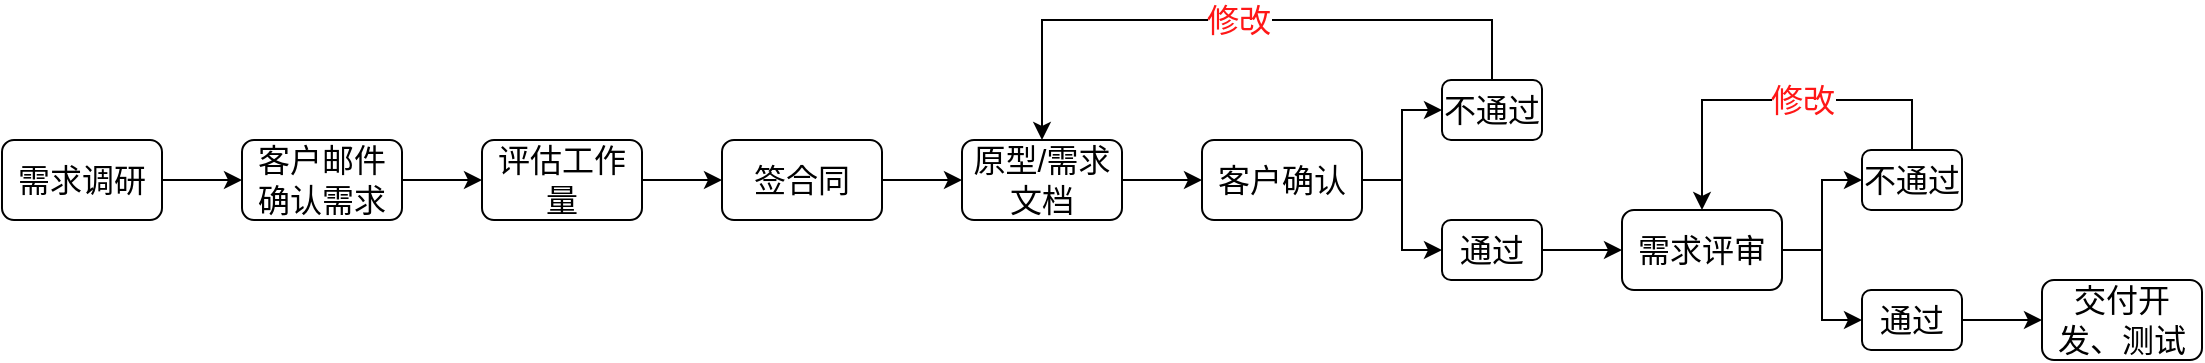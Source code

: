 <mxfile version="17.4.5" type="github">
  <diagram id="6xTlnyKUP6V_iViVamW2" name="Page-1">
    <mxGraphModel dx="1673" dy="876" grid="0" gridSize="10" guides="1" tooltips="1" connect="1" arrows="1" fold="1" page="0" pageScale="1" pageWidth="827" pageHeight="1169" math="0" shadow="0">
      <root>
        <mxCell id="0" />
        <mxCell id="1" parent="0" />
        <mxCell id="5gA3Xut7VIzO3x2DJAjC-14" style="edgeStyle=orthogonalEdgeStyle;rounded=0;orthogonalLoop=1;jettySize=auto;html=1;entryX=0;entryY=0.5;entryDx=0;entryDy=0;fontColor=#FF1717;fontSize=16;" edge="1" parent="1" source="5gA3Xut7VIzO3x2DJAjC-3" target="5gA3Xut7VIzO3x2DJAjC-4">
          <mxGeometry relative="1" as="geometry" />
        </mxCell>
        <mxCell id="5gA3Xut7VIzO3x2DJAjC-3" value="需求调研" style="rounded=1;whiteSpace=wrap;html=1;fontSize=16;" vertex="1" parent="1">
          <mxGeometry x="100" y="250" width="80" height="40" as="geometry" />
        </mxCell>
        <mxCell id="5gA3Xut7VIzO3x2DJAjC-15" style="edgeStyle=orthogonalEdgeStyle;rounded=0;orthogonalLoop=1;jettySize=auto;html=1;entryX=0;entryY=0.5;entryDx=0;entryDy=0;fontColor=#FF1717;fontSize=16;" edge="1" parent="1" source="5gA3Xut7VIzO3x2DJAjC-4" target="5gA3Xut7VIzO3x2DJAjC-5">
          <mxGeometry relative="1" as="geometry" />
        </mxCell>
        <mxCell id="5gA3Xut7VIzO3x2DJAjC-4" value="客户邮件确认需求" style="rounded=1;whiteSpace=wrap;html=1;fontSize=16;" vertex="1" parent="1">
          <mxGeometry x="220" y="250" width="80" height="40" as="geometry" />
        </mxCell>
        <mxCell id="5gA3Xut7VIzO3x2DJAjC-16" value="" style="edgeStyle=orthogonalEdgeStyle;rounded=0;orthogonalLoop=1;jettySize=auto;html=1;fontColor=#FF1717;fontSize=16;" edge="1" parent="1" source="5gA3Xut7VIzO3x2DJAjC-5" target="5gA3Xut7VIzO3x2DJAjC-6">
          <mxGeometry relative="1" as="geometry" />
        </mxCell>
        <mxCell id="5gA3Xut7VIzO3x2DJAjC-5" value="评估工作量" style="rounded=1;whiteSpace=wrap;html=1;fontSize=16;" vertex="1" parent="1">
          <mxGeometry x="340" y="250" width="80" height="40" as="geometry" />
        </mxCell>
        <mxCell id="5gA3Xut7VIzO3x2DJAjC-17" value="" style="edgeStyle=orthogonalEdgeStyle;rounded=0;orthogonalLoop=1;jettySize=auto;html=1;fontColor=#FF1717;fontSize=16;" edge="1" parent="1" source="5gA3Xut7VIzO3x2DJAjC-6" target="5gA3Xut7VIzO3x2DJAjC-7">
          <mxGeometry relative="1" as="geometry" />
        </mxCell>
        <mxCell id="5gA3Xut7VIzO3x2DJAjC-6" value="签合同" style="rounded=1;whiteSpace=wrap;html=1;fontSize=16;" vertex="1" parent="1">
          <mxGeometry x="460" y="250" width="80" height="40" as="geometry" />
        </mxCell>
        <mxCell id="5gA3Xut7VIzO3x2DJAjC-18" value="" style="edgeStyle=orthogonalEdgeStyle;rounded=0;orthogonalLoop=1;jettySize=auto;html=1;fontColor=#FF1717;fontSize=16;" edge="1" parent="1" source="5gA3Xut7VIzO3x2DJAjC-7" target="5gA3Xut7VIzO3x2DJAjC-8">
          <mxGeometry relative="1" as="geometry" />
        </mxCell>
        <mxCell id="5gA3Xut7VIzO3x2DJAjC-7" value="原型/需求文档" style="rounded=1;whiteSpace=wrap;html=1;fontSize=16;" vertex="1" parent="1">
          <mxGeometry x="580" y="250" width="80" height="40" as="geometry" />
        </mxCell>
        <mxCell id="5gA3Xut7VIzO3x2DJAjC-11" style="edgeStyle=orthogonalEdgeStyle;rounded=0;orthogonalLoop=1;jettySize=auto;html=1;entryX=0;entryY=0.5;entryDx=0;entryDy=0;fontSize=16;" edge="1" parent="1" source="5gA3Xut7VIzO3x2DJAjC-8" target="5gA3Xut7VIzO3x2DJAjC-9">
          <mxGeometry relative="1" as="geometry" />
        </mxCell>
        <mxCell id="5gA3Xut7VIzO3x2DJAjC-12" style="edgeStyle=orthogonalEdgeStyle;rounded=0;orthogonalLoop=1;jettySize=auto;html=1;entryX=0;entryY=0.5;entryDx=0;entryDy=0;fontSize=16;" edge="1" parent="1" source="5gA3Xut7VIzO3x2DJAjC-8" target="5gA3Xut7VIzO3x2DJAjC-10">
          <mxGeometry relative="1" as="geometry" />
        </mxCell>
        <mxCell id="5gA3Xut7VIzO3x2DJAjC-8" value="客户确认" style="rounded=1;whiteSpace=wrap;html=1;fontSize=16;" vertex="1" parent="1">
          <mxGeometry x="700" y="250" width="80" height="40" as="geometry" />
        </mxCell>
        <mxCell id="5gA3Xut7VIzO3x2DJAjC-13" value="修改" style="edgeStyle=orthogonalEdgeStyle;rounded=0;orthogonalLoop=1;jettySize=auto;html=1;entryX=0.5;entryY=0;entryDx=0;entryDy=0;fontColor=#FF1717;fontSize=16;" edge="1" parent="1" source="5gA3Xut7VIzO3x2DJAjC-9" target="5gA3Xut7VIzO3x2DJAjC-7">
          <mxGeometry relative="1" as="geometry">
            <Array as="points">
              <mxPoint x="845" y="190" />
              <mxPoint x="620" y="190" />
            </Array>
          </mxGeometry>
        </mxCell>
        <mxCell id="5gA3Xut7VIzO3x2DJAjC-9" value="不通过" style="rounded=1;whiteSpace=wrap;html=1;fontSize=16;" vertex="1" parent="1">
          <mxGeometry x="820" y="220" width="50" height="30" as="geometry" />
        </mxCell>
        <mxCell id="5gA3Xut7VIzO3x2DJAjC-25" value="" style="edgeStyle=orthogonalEdgeStyle;rounded=0;orthogonalLoop=1;jettySize=auto;html=1;fontColor=#FF1717;fontSize=16;" edge="1" parent="1" source="5gA3Xut7VIzO3x2DJAjC-10" target="5gA3Xut7VIzO3x2DJAjC-19">
          <mxGeometry relative="1" as="geometry" />
        </mxCell>
        <mxCell id="5gA3Xut7VIzO3x2DJAjC-10" value="通过" style="rounded=1;whiteSpace=wrap;html=1;fontSize=16;" vertex="1" parent="1">
          <mxGeometry x="820" y="290" width="50" height="30" as="geometry" />
        </mxCell>
        <mxCell id="5gA3Xut7VIzO3x2DJAjC-22" value="" style="edgeStyle=orthogonalEdgeStyle;rounded=0;orthogonalLoop=1;jettySize=auto;html=1;fontColor=#FF1717;fontSize=16;" edge="1" parent="1" source="5gA3Xut7VIzO3x2DJAjC-19" target="5gA3Xut7VIzO3x2DJAjC-21">
          <mxGeometry relative="1" as="geometry" />
        </mxCell>
        <mxCell id="5gA3Xut7VIzO3x2DJAjC-24" style="edgeStyle=orthogonalEdgeStyle;rounded=0;orthogonalLoop=1;jettySize=auto;html=1;entryX=0;entryY=0.5;entryDx=0;entryDy=0;fontColor=#FF1717;fontSize=16;" edge="1" parent="1" source="5gA3Xut7VIzO3x2DJAjC-19" target="5gA3Xut7VIzO3x2DJAjC-20">
          <mxGeometry relative="1" as="geometry" />
        </mxCell>
        <mxCell id="5gA3Xut7VIzO3x2DJAjC-19" value="需求评审" style="rounded=1;whiteSpace=wrap;html=1;fontSize=16;" vertex="1" parent="1">
          <mxGeometry x="910" y="285" width="80" height="40" as="geometry" />
        </mxCell>
        <mxCell id="5gA3Xut7VIzO3x2DJAjC-26" value="修改" style="edgeStyle=orthogonalEdgeStyle;rounded=0;orthogonalLoop=1;jettySize=auto;html=1;entryX=0.5;entryY=0;entryDx=0;entryDy=0;fontColor=#FF1717;fontSize=16;" edge="1" parent="1" source="5gA3Xut7VIzO3x2DJAjC-20" target="5gA3Xut7VIzO3x2DJAjC-19">
          <mxGeometry x="-0.135" relative="1" as="geometry">
            <Array as="points">
              <mxPoint x="1055" y="230" />
              <mxPoint x="950" y="230" />
            </Array>
            <mxPoint as="offset" />
          </mxGeometry>
        </mxCell>
        <mxCell id="5gA3Xut7VIzO3x2DJAjC-20" value="不通过" style="rounded=1;whiteSpace=wrap;html=1;fontSize=16;" vertex="1" parent="1">
          <mxGeometry x="1030" y="255" width="50" height="30" as="geometry" />
        </mxCell>
        <mxCell id="5gA3Xut7VIzO3x2DJAjC-28" value="" style="edgeStyle=orthogonalEdgeStyle;rounded=0;orthogonalLoop=1;jettySize=auto;html=1;fontColor=#FF1717;fontSize=16;" edge="1" parent="1" source="5gA3Xut7VIzO3x2DJAjC-21" target="5gA3Xut7VIzO3x2DJAjC-27">
          <mxGeometry relative="1" as="geometry" />
        </mxCell>
        <mxCell id="5gA3Xut7VIzO3x2DJAjC-21" value="通过" style="rounded=1;whiteSpace=wrap;html=1;fontSize=16;" vertex="1" parent="1">
          <mxGeometry x="1030" y="325" width="50" height="30" as="geometry" />
        </mxCell>
        <mxCell id="5gA3Xut7VIzO3x2DJAjC-27" value="交付开发、测试" style="rounded=1;whiteSpace=wrap;html=1;fontSize=16;" vertex="1" parent="1">
          <mxGeometry x="1120" y="320" width="80" height="40" as="geometry" />
        </mxCell>
      </root>
    </mxGraphModel>
  </diagram>
</mxfile>
